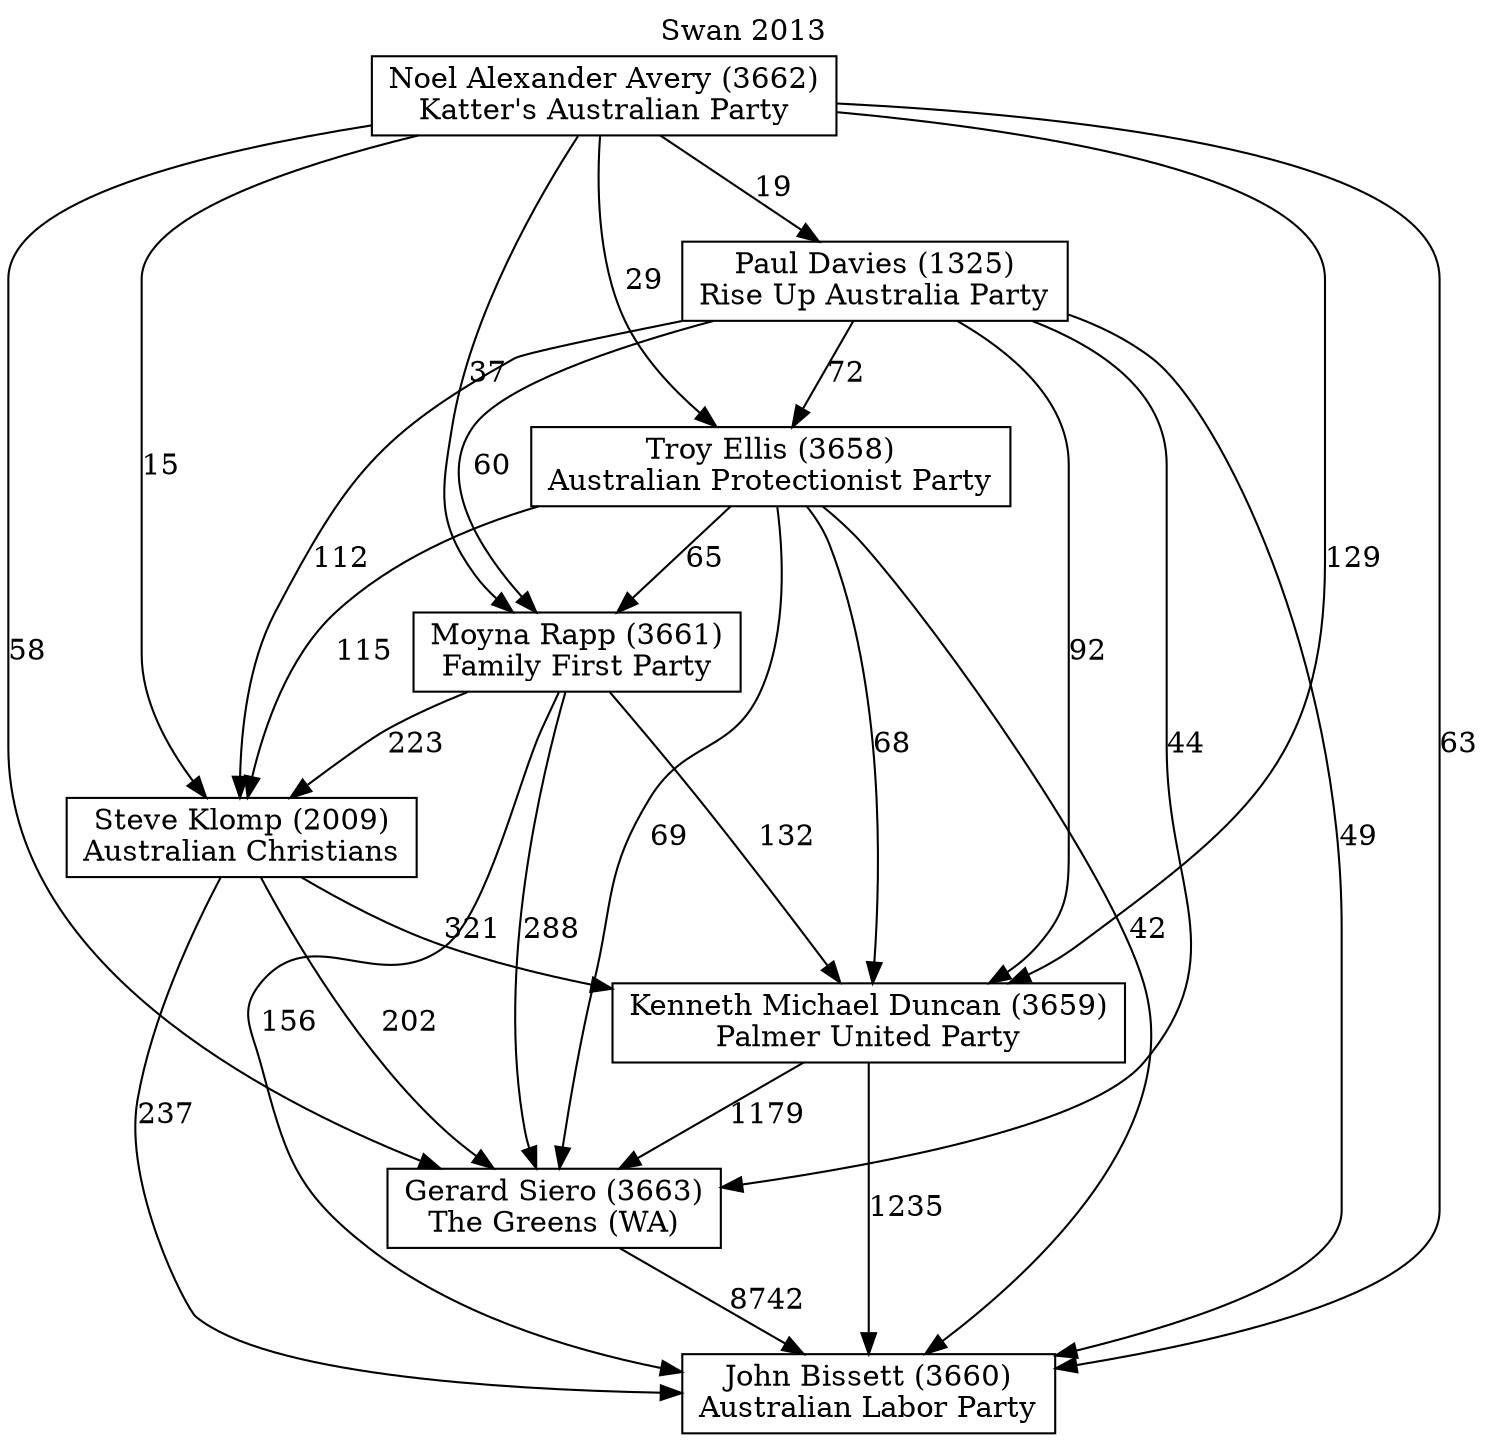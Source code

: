 // House preference flow
digraph "John Bissett (3660)_Swan_2013" {
	graph [label="Swan 2013" labelloc=t mclimit=10]
	node [shape=box]
	"John Bissett (3660)" [label="John Bissett (3660)
Australian Labor Party"]
	"Gerard Siero (3663)" [label="Gerard Siero (3663)
The Greens (WA)"]
	"Kenneth Michael Duncan (3659)" [label="Kenneth Michael Duncan (3659)
Palmer United Party"]
	"Steve Klomp (2009)" [label="Steve Klomp (2009)
Australian Christians"]
	"Moyna Rapp (3661)" [label="Moyna Rapp (3661)
Family First Party"]
	"Troy Ellis (3658)" [label="Troy Ellis (3658)
Australian Protectionist Party"]
	"Paul Davies (1325)" [label="Paul Davies (1325)
Rise Up Australia Party"]
	"Noel Alexander Avery (3662)" [label="Noel Alexander Avery (3662)
Katter's Australian Party"]
	"Gerard Siero (3663)" -> "John Bissett (3660)" [label=8742]
	"Kenneth Michael Duncan (3659)" -> "Gerard Siero (3663)" [label=1179]
	"Steve Klomp (2009)" -> "Kenneth Michael Duncan (3659)" [label=321]
	"Moyna Rapp (3661)" -> "Steve Klomp (2009)" [label=223]
	"Troy Ellis (3658)" -> "Moyna Rapp (3661)" [label=65]
	"Paul Davies (1325)" -> "Troy Ellis (3658)" [label=72]
	"Noel Alexander Avery (3662)" -> "Paul Davies (1325)" [label=19]
	"Kenneth Michael Duncan (3659)" -> "John Bissett (3660)" [label=1235]
	"Steve Klomp (2009)" -> "John Bissett (3660)" [label=237]
	"Moyna Rapp (3661)" -> "John Bissett (3660)" [label=156]
	"Troy Ellis (3658)" -> "John Bissett (3660)" [label=42]
	"Paul Davies (1325)" -> "John Bissett (3660)" [label=49]
	"Noel Alexander Avery (3662)" -> "John Bissett (3660)" [label=63]
	"Noel Alexander Avery (3662)" -> "Troy Ellis (3658)" [label=29]
	"Paul Davies (1325)" -> "Moyna Rapp (3661)" [label=60]
	"Noel Alexander Avery (3662)" -> "Moyna Rapp (3661)" [label=37]
	"Troy Ellis (3658)" -> "Steve Klomp (2009)" [label=115]
	"Paul Davies (1325)" -> "Steve Klomp (2009)" [label=112]
	"Noel Alexander Avery (3662)" -> "Steve Klomp (2009)" [label=15]
	"Moyna Rapp (3661)" -> "Kenneth Michael Duncan (3659)" [label=132]
	"Troy Ellis (3658)" -> "Kenneth Michael Duncan (3659)" [label=68]
	"Paul Davies (1325)" -> "Kenneth Michael Duncan (3659)" [label=92]
	"Noel Alexander Avery (3662)" -> "Kenneth Michael Duncan (3659)" [label=129]
	"Steve Klomp (2009)" -> "Gerard Siero (3663)" [label=202]
	"Moyna Rapp (3661)" -> "Gerard Siero (3663)" [label=288]
	"Troy Ellis (3658)" -> "Gerard Siero (3663)" [label=69]
	"Paul Davies (1325)" -> "Gerard Siero (3663)" [label=44]
	"Noel Alexander Avery (3662)" -> "Gerard Siero (3663)" [label=58]
}
